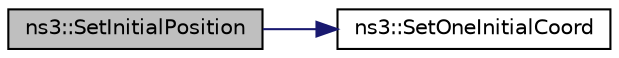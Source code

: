 digraph "ns3::SetInitialPosition"
{
 // LATEX_PDF_SIZE
  edge [fontname="Helvetica",fontsize="10",labelfontname="Helvetica",labelfontsize="10"];
  node [fontname="Helvetica",fontsize="10",shape=record];
  rankdir="LR";
  Node1 [label="ns3::SetInitialPosition",height=0.2,width=0.4,color="black", fillcolor="grey75", style="filled", fontcolor="black",tooltip="Set initial position for a node."];
  Node1 -> Node2 [color="midnightblue",fontsize="10",style="solid",fontname="Helvetica"];
  Node2 [label="ns3::SetOneInitialCoord",height=0.2,width=0.4,color="black", fillcolor="white", style="filled",URL="$namespacens3.html#a8d6b08fde805f5051072fc60c906255d",tooltip="Add one coord to a vector position."];
}

